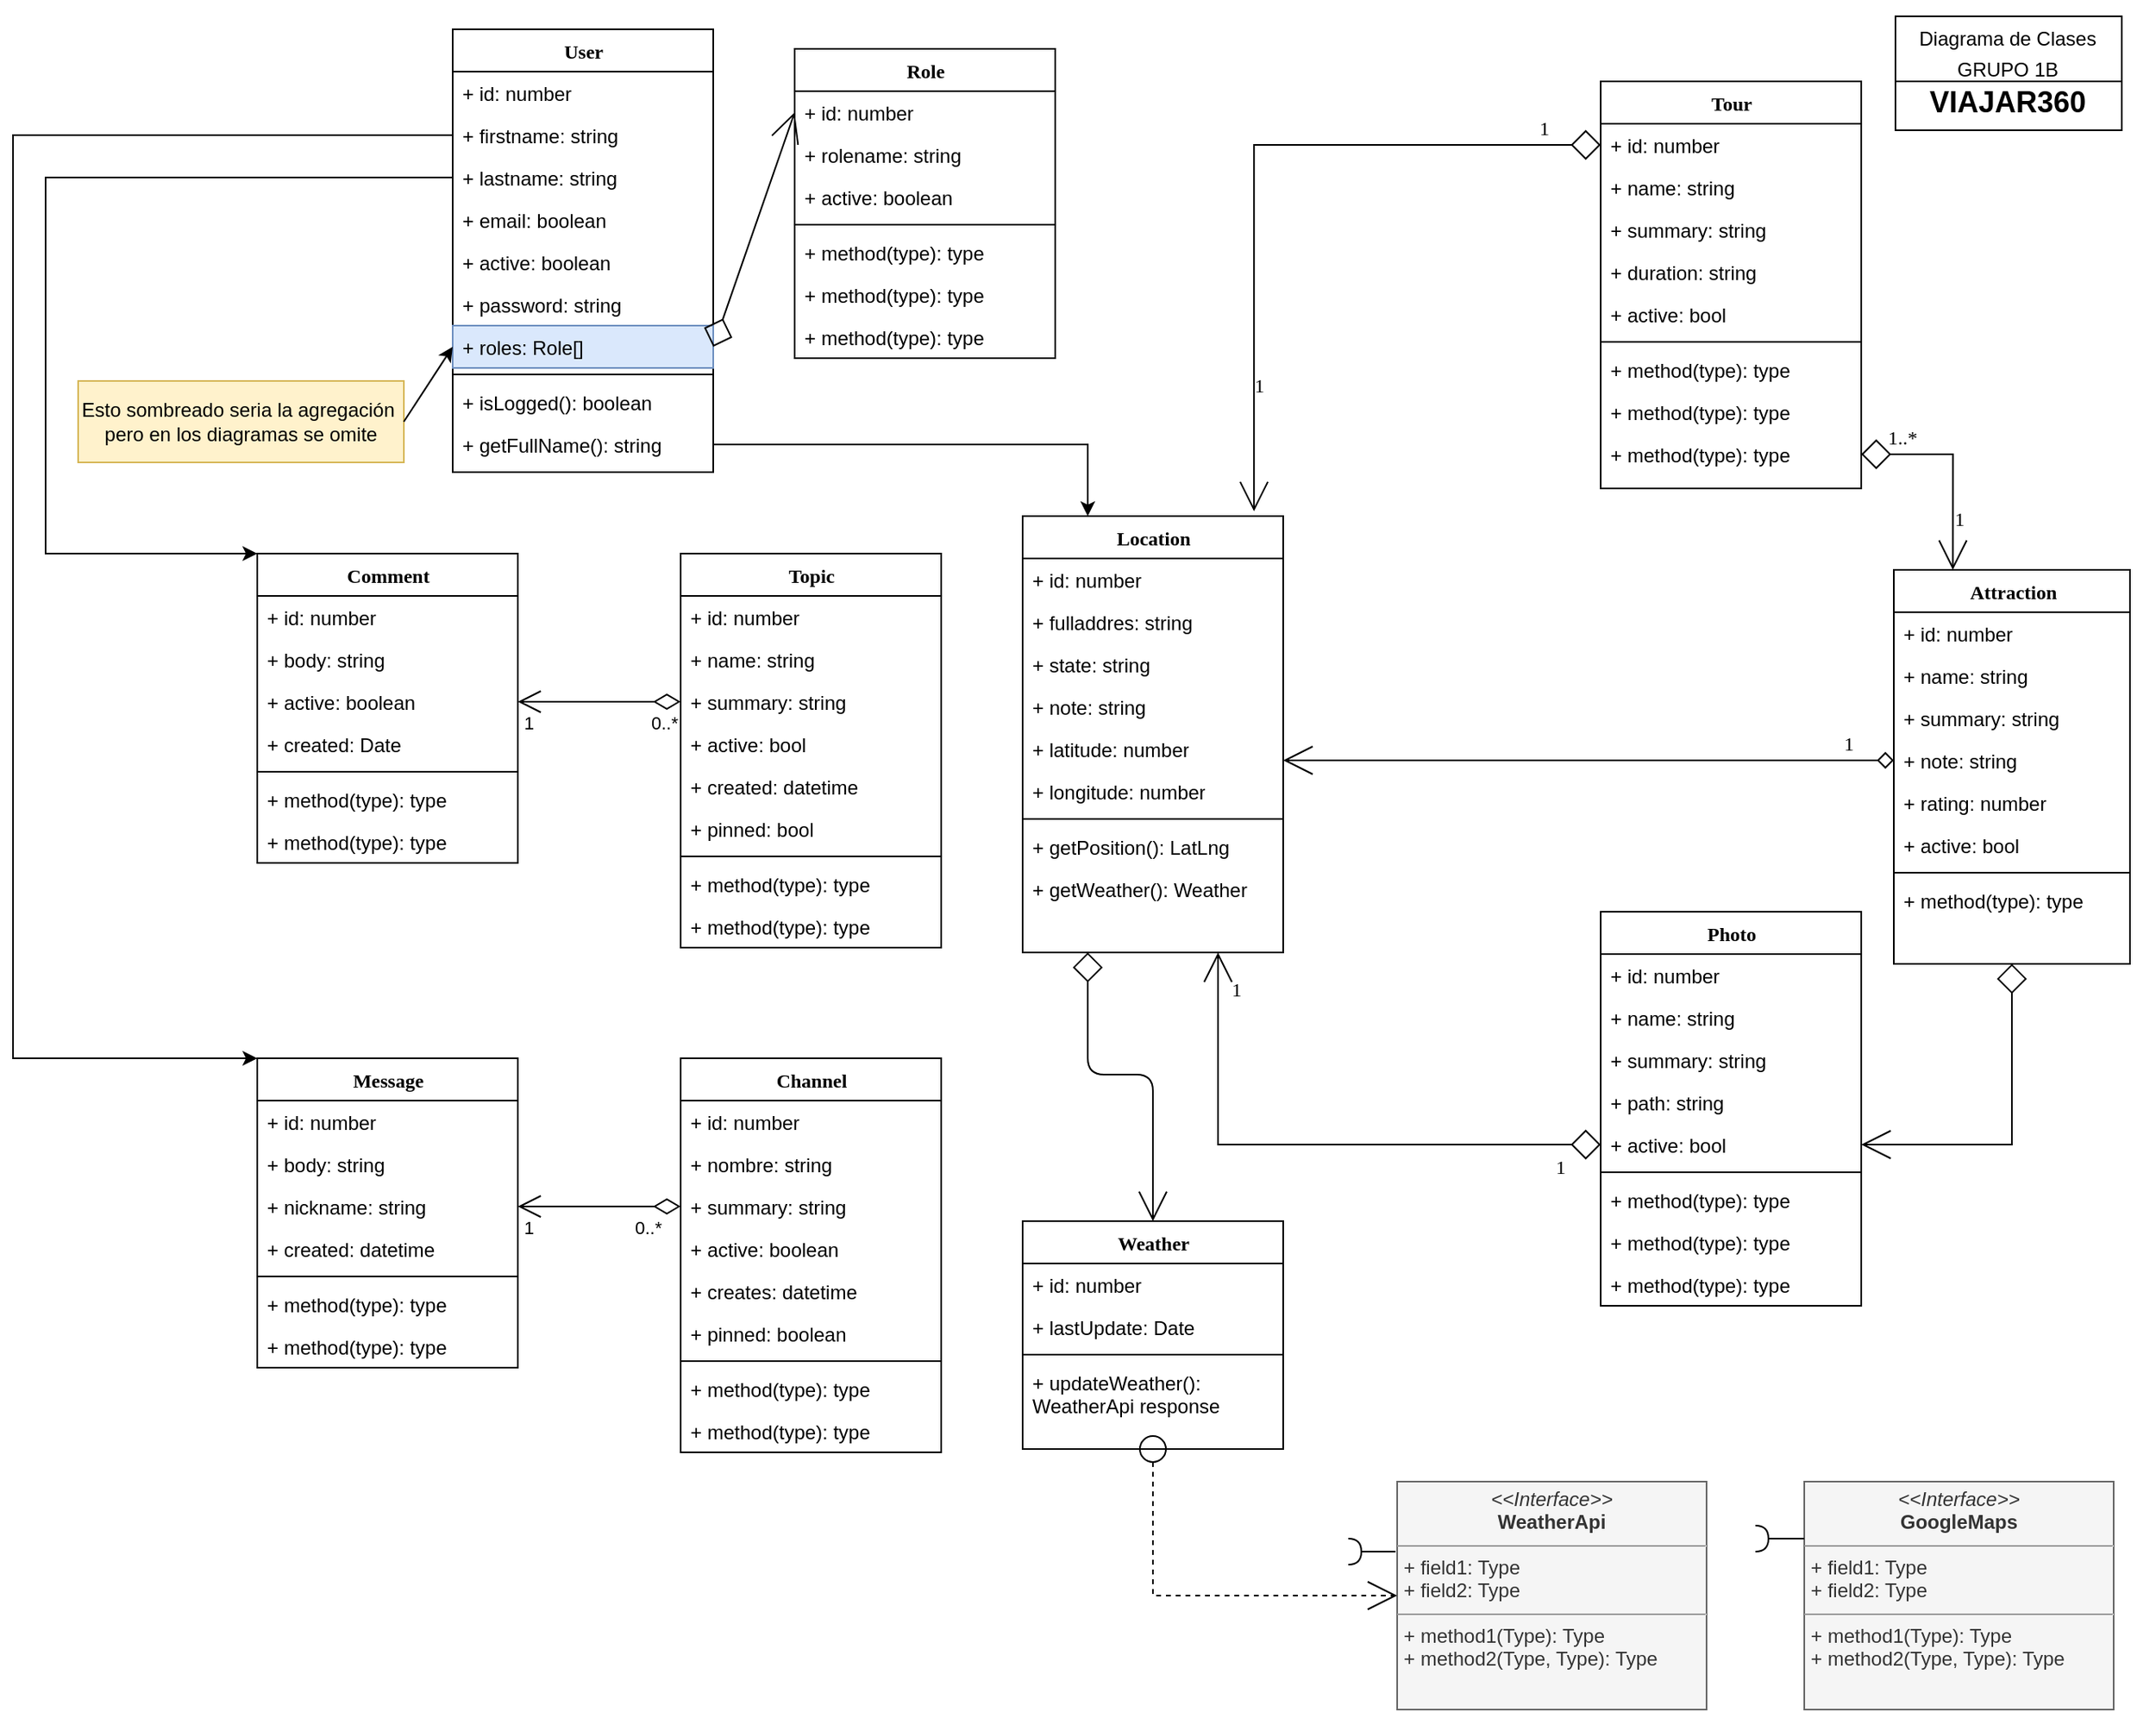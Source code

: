 <mxfile version="14.1.8" type="device"><diagram name="Page-1" id="6133507b-19e7-1e82-6fc7-422aa6c4b21f"><mxGraphModel dx="3470" dy="1370" grid="1" gridSize="10" guides="1" tooltips="1" connect="1" arrows="1" fold="1" page="1" pageScale="1" pageWidth="1100" pageHeight="850" background="#ffffff" math="0" shadow="0"><root><mxCell id="0"/><mxCell id="1" parent="0"/><mxCell id="qVGRyZAU-UxCVZE0Nu5G-81" style="edgeStyle=orthogonalEdgeStyle;rounded=0;orthogonalLoop=1;jettySize=auto;html=1;exitX=0.5;exitY=1;exitDx=0;exitDy=0;entryX=1;entryY=0.5;entryDx=0;entryDy=0;startArrow=diamond;startFill=0;startSize=16;endArrow=open;endFill=0;endSize=16;targetPerimeterSpacing=0;" parent="1" source="235556782a83e6d0-1" target="qVGRyZAU-UxCVZE0Nu5G-65" edge="1"><mxGeometry relative="1" as="geometry"/></mxCell><mxCell id="235556782a83e6d0-1" value="Attraction" style="swimlane;html=1;fontStyle=1;align=center;verticalAlign=top;childLayout=stackLayout;horizontal=1;startSize=26;horizontalStack=0;resizeParent=1;resizeLast=0;collapsible=1;marginBottom=0;swimlaneFillColor=#ffffff;rounded=0;shadow=0;comic=0;labelBackgroundColor=none;strokeWidth=1;fillColor=none;fontFamily=Verdana;fontSize=12" parent="1" vertex="1"><mxGeometry x="905" y="360" width="145" height="242" as="geometry"/></mxCell><mxCell id="235556782a83e6d0-2" value="+ id: number" style="text;html=1;strokeColor=none;fillColor=none;align=left;verticalAlign=top;spacingLeft=4;spacingRight=4;whiteSpace=wrap;overflow=hidden;rotatable=0;points=[[0,0.5],[1,0.5]];portConstraint=eastwest;" parent="235556782a83e6d0-1" vertex="1"><mxGeometry y="26" width="145" height="26" as="geometry"/></mxCell><mxCell id="235556782a83e6d0-3" value="+ name: string" style="text;html=1;strokeColor=none;fillColor=none;align=left;verticalAlign=top;spacingLeft=4;spacingRight=4;whiteSpace=wrap;overflow=hidden;rotatable=0;points=[[0,0.5],[1,0.5]];portConstraint=eastwest;" parent="235556782a83e6d0-1" vertex="1"><mxGeometry y="52" width="145" height="26" as="geometry"/></mxCell><mxCell id="Q_r1cOcaueHzw9cv-_py-8" value="+ summary: string" style="text;html=1;strokeColor=none;fillColor=none;align=left;verticalAlign=top;spacingLeft=4;spacingRight=4;whiteSpace=wrap;overflow=hidden;rotatable=0;points=[[0,0.5],[1,0.5]];portConstraint=eastwest;" vertex="1" parent="235556782a83e6d0-1"><mxGeometry y="78" width="145" height="26" as="geometry"/></mxCell><mxCell id="Q_r1cOcaueHzw9cv-_py-10" value="+ note: string" style="text;html=1;strokeColor=none;fillColor=none;align=left;verticalAlign=top;spacingLeft=4;spacingRight=4;whiteSpace=wrap;overflow=hidden;rotatable=0;points=[[0,0.5],[1,0.5]];portConstraint=eastwest;" vertex="1" parent="235556782a83e6d0-1"><mxGeometry y="104" width="145" height="26" as="geometry"/></mxCell><mxCell id="Q_r1cOcaueHzw9cv-_py-11" value="+ rating: number" style="text;html=1;strokeColor=none;fillColor=none;align=left;verticalAlign=top;spacingLeft=4;spacingRight=4;whiteSpace=wrap;overflow=hidden;rotatable=0;points=[[0,0.5],[1,0.5]];portConstraint=eastwest;" vertex="1" parent="235556782a83e6d0-1"><mxGeometry y="130" width="145" height="26" as="geometry"/></mxCell><mxCell id="Q_r1cOcaueHzw9cv-_py-9" value="+ active: bool" style="text;html=1;strokeColor=none;fillColor=none;align=left;verticalAlign=top;spacingLeft=4;spacingRight=4;whiteSpace=wrap;overflow=hidden;rotatable=0;points=[[0,0.5],[1,0.5]];portConstraint=eastwest;" vertex="1" parent="235556782a83e6d0-1"><mxGeometry y="156" width="145" height="26" as="geometry"/></mxCell><mxCell id="235556782a83e6d0-6" value="" style="line;html=1;strokeWidth=1;fillColor=none;align=left;verticalAlign=middle;spacingTop=-1;spacingLeft=3;spacingRight=3;rotatable=0;labelPosition=right;points=[];portConstraint=eastwest;" parent="235556782a83e6d0-1" vertex="1"><mxGeometry y="182" width="145" height="8" as="geometry"/></mxCell><mxCell id="235556782a83e6d0-7" value="+ method(type): type" style="text;html=1;strokeColor=none;fillColor=none;align=left;verticalAlign=top;spacingLeft=4;spacingRight=4;whiteSpace=wrap;overflow=hidden;rotatable=0;points=[[0,0.5],[1,0.5]];portConstraint=eastwest;" parent="235556782a83e6d0-1" vertex="1"><mxGeometry y="190" width="145" height="26" as="geometry"/></mxCell><mxCell id="78961159f06e98e8-17" value="User" style="swimlane;html=1;fontStyle=1;align=center;verticalAlign=top;childLayout=stackLayout;horizontal=1;startSize=26;horizontalStack=0;resizeParent=1;resizeLast=0;collapsible=1;marginBottom=0;swimlaneFillColor=#ffffff;rounded=0;shadow=0;comic=0;labelBackgroundColor=none;strokeWidth=1;fillColor=none;fontFamily=Verdana;fontSize=12" parent="1" vertex="1"><mxGeometry x="20" y="28" width="160" height="272" as="geometry"/></mxCell><mxCell id="78961159f06e98e8-23" value="+ id: number" style="text;html=1;strokeColor=none;fillColor=none;align=left;verticalAlign=top;spacingLeft=4;spacingRight=4;whiteSpace=wrap;overflow=hidden;rotatable=0;points=[[0,0.5],[1,0.5]];portConstraint=eastwest;" parent="78961159f06e98e8-17" vertex="1"><mxGeometry y="26" width="160" height="26" as="geometry"/></mxCell><mxCell id="78961159f06e98e8-24" value="+ firstname: string" style="text;html=1;strokeColor=none;fillColor=none;align=left;verticalAlign=top;spacingLeft=4;spacingRight=4;whiteSpace=wrap;overflow=hidden;rotatable=0;points=[[0,0.5],[1,0.5]];portConstraint=eastwest;" parent="78961159f06e98e8-17" vertex="1"><mxGeometry y="52" width="160" height="26" as="geometry"/></mxCell><mxCell id="qVGRyZAU-UxCVZE0Nu5G-1" value="+ lastname: string" style="text;html=1;strokeColor=none;fillColor=none;align=left;verticalAlign=top;spacingLeft=4;spacingRight=4;whiteSpace=wrap;overflow=hidden;rotatable=0;points=[[0,0.5],[1,0.5]];portConstraint=eastwest;" parent="78961159f06e98e8-17" vertex="1"><mxGeometry y="78" width="160" height="26" as="geometry"/></mxCell><mxCell id="Q_r1cOcaueHzw9cv-_py-18" value="+ email: boolean" style="text;html=1;strokeColor=none;fillColor=none;align=left;verticalAlign=top;spacingLeft=4;spacingRight=4;whiteSpace=wrap;overflow=hidden;rotatable=0;points=[[0,0.5],[1,0.5]];portConstraint=eastwest;" vertex="1" parent="78961159f06e98e8-17"><mxGeometry y="104" width="160" height="26" as="geometry"/></mxCell><mxCell id="Q_r1cOcaueHzw9cv-_py-17" value="+ active: boolean" style="text;html=1;strokeColor=none;fillColor=none;align=left;verticalAlign=top;spacingLeft=4;spacingRight=4;whiteSpace=wrap;overflow=hidden;rotatable=0;points=[[0,0.5],[1,0.5]];portConstraint=eastwest;" vertex="1" parent="78961159f06e98e8-17"><mxGeometry y="130" width="160" height="26" as="geometry"/></mxCell><mxCell id="qVGRyZAU-UxCVZE0Nu5G-3" value="+ password: string" style="text;html=1;strokeColor=none;fillColor=none;align=left;verticalAlign=top;spacingLeft=4;spacingRight=4;whiteSpace=wrap;overflow=hidden;rotatable=0;points=[[0,0.5],[1,0.5]];portConstraint=eastwest;" parent="78961159f06e98e8-17" vertex="1"><mxGeometry y="156" width="160" height="26" as="geometry"/></mxCell><mxCell id="qVGRyZAU-UxCVZE0Nu5G-4" value="+ roles: Role[]" style="text;html=1;strokeColor=#6c8ebf;fillColor=#dae8fc;align=left;verticalAlign=top;spacingLeft=4;spacingRight=4;whiteSpace=wrap;overflow=hidden;rotatable=0;points=[[0,0.5],[1,0.5]];portConstraint=eastwest;" parent="78961159f06e98e8-17" vertex="1"><mxGeometry y="182" width="160" height="26" as="geometry"/></mxCell><mxCell id="78961159f06e98e8-19" value="" style="line;html=1;strokeWidth=1;fillColor=none;align=left;verticalAlign=middle;spacingTop=-1;spacingLeft=3;spacingRight=3;rotatable=0;labelPosition=right;points=[];portConstraint=eastwest;" parent="78961159f06e98e8-17" vertex="1"><mxGeometry y="208" width="160" height="8" as="geometry"/></mxCell><mxCell id="78961159f06e98e8-27" value="+ isLogged(): boolean" style="text;html=1;strokeColor=none;fillColor=none;align=left;verticalAlign=top;spacingLeft=4;spacingRight=4;whiteSpace=wrap;overflow=hidden;rotatable=0;points=[[0,0.5],[1,0.5]];portConstraint=eastwest;" parent="78961159f06e98e8-17" vertex="1"><mxGeometry y="216" width="160" height="26" as="geometry"/></mxCell><mxCell id="qVGRyZAU-UxCVZE0Nu5G-2" value="+ getFullName(): string" style="text;html=1;strokeColor=none;fillColor=none;align=left;verticalAlign=top;spacingLeft=4;spacingRight=4;whiteSpace=wrap;overflow=hidden;rotatable=0;points=[[0,0.5],[1,0.5]];portConstraint=eastwest;" parent="78961159f06e98e8-17" vertex="1"><mxGeometry y="242" width="160" height="26" as="geometry"/></mxCell><mxCell id="78961159f06e98e8-43" value="Role" style="swimlane;html=1;fontStyle=1;align=center;verticalAlign=top;childLayout=stackLayout;horizontal=1;startSize=26;horizontalStack=0;resizeParent=1;resizeLast=0;collapsible=1;marginBottom=0;swimlaneFillColor=#ffffff;rounded=0;shadow=0;comic=0;labelBackgroundColor=none;strokeWidth=1;fillColor=none;fontFamily=Verdana;fontSize=12" parent="1" vertex="1"><mxGeometry x="230" y="40.0" width="160" height="190" as="geometry"/></mxCell><mxCell id="78961159f06e98e8-44" value="+ id: number" style="text;html=1;strokeColor=none;fillColor=none;align=left;verticalAlign=top;spacingLeft=4;spacingRight=4;whiteSpace=wrap;overflow=hidden;rotatable=0;points=[[0,0.5],[1,0.5]];portConstraint=eastwest;" parent="78961159f06e98e8-43" vertex="1"><mxGeometry y="26" width="160" height="26" as="geometry"/></mxCell><mxCell id="78961159f06e98e8-45" value="+ rolename: string" style="text;html=1;strokeColor=none;fillColor=none;align=left;verticalAlign=top;spacingLeft=4;spacingRight=4;whiteSpace=wrap;overflow=hidden;rotatable=0;points=[[0,0.5],[1,0.5]];portConstraint=eastwest;" parent="78961159f06e98e8-43" vertex="1"><mxGeometry y="52" width="160" height="26" as="geometry"/></mxCell><mxCell id="Q_r1cOcaueHzw9cv-_py-20" value="+ active: boolean" style="text;html=1;strokeColor=none;fillColor=none;align=left;verticalAlign=top;spacingLeft=4;spacingRight=4;whiteSpace=wrap;overflow=hidden;rotatable=0;points=[[0,0.5],[1,0.5]];portConstraint=eastwest;" vertex="1" parent="78961159f06e98e8-43"><mxGeometry y="78" width="160" height="26" as="geometry"/></mxCell><mxCell id="78961159f06e98e8-51" value="" style="line;html=1;strokeWidth=1;fillColor=none;align=left;verticalAlign=middle;spacingTop=-1;spacingLeft=3;spacingRight=3;rotatable=0;labelPosition=right;points=[];portConstraint=eastwest;" parent="78961159f06e98e8-43" vertex="1"><mxGeometry y="104" width="160" height="8" as="geometry"/></mxCell><mxCell id="78961159f06e98e8-52" value="+ method(type): type" style="text;html=1;strokeColor=none;fillColor=none;align=left;verticalAlign=top;spacingLeft=4;spacingRight=4;whiteSpace=wrap;overflow=hidden;rotatable=0;points=[[0,0.5],[1,0.5]];portConstraint=eastwest;" parent="78961159f06e98e8-43" vertex="1"><mxGeometry y="112" width="160" height="26" as="geometry"/></mxCell><mxCell id="b94bc138ca980ef-2" value="+ method(type): type" style="text;html=1;strokeColor=none;fillColor=none;align=left;verticalAlign=top;spacingLeft=4;spacingRight=4;whiteSpace=wrap;overflow=hidden;rotatable=0;points=[[0,0.5],[1,0.5]];portConstraint=eastwest;" parent="78961159f06e98e8-43" vertex="1"><mxGeometry y="138" width="160" height="26" as="geometry"/></mxCell><mxCell id="b94bc138ca980ef-3" value="+ method(type): type" style="text;html=1;strokeColor=none;fillColor=none;align=left;verticalAlign=top;spacingLeft=4;spacingRight=4;whiteSpace=wrap;overflow=hidden;rotatable=0;points=[[0,0.5],[1,0.5]];portConstraint=eastwest;" parent="78961159f06e98e8-43" vertex="1"><mxGeometry y="164" width="160" height="26" as="geometry"/></mxCell><mxCell id="78961159f06e98e8-69" value="Location" style="swimlane;html=1;fontStyle=1;align=center;verticalAlign=top;childLayout=stackLayout;horizontal=1;startSize=26;horizontalStack=0;resizeParent=1;resizeLast=0;collapsible=1;marginBottom=0;swimlaneFillColor=#ffffff;rounded=0;shadow=0;comic=0;labelBackgroundColor=none;strokeWidth=1;fillColor=none;fontFamily=Verdana;fontSize=12" parent="1" vertex="1"><mxGeometry x="370" y="327" width="160" height="268" as="geometry"><mxRectangle x="255" y="436" width="90" height="26" as="alternateBounds"/></mxGeometry></mxCell><mxCell id="78961159f06e98e8-70" value="+ id: number" style="text;html=1;strokeColor=none;fillColor=none;align=left;verticalAlign=top;spacingLeft=4;spacingRight=4;whiteSpace=wrap;overflow=hidden;rotatable=0;points=[[0,0.5],[1,0.5]];portConstraint=eastwest;" parent="78961159f06e98e8-69" vertex="1"><mxGeometry y="26" width="160" height="26" as="geometry"/></mxCell><mxCell id="qVGRyZAU-UxCVZE0Nu5G-26" value="+ fulladdres: string" style="text;html=1;strokeColor=none;fillColor=none;align=left;verticalAlign=top;spacingLeft=4;spacingRight=4;whiteSpace=wrap;overflow=hidden;rotatable=0;points=[[0,0.5],[1,0.5]];portConstraint=eastwest;" parent="78961159f06e98e8-69" vertex="1"><mxGeometry y="52" width="160" height="26" as="geometry"/></mxCell><mxCell id="qVGRyZAU-UxCVZE0Nu5G-27" value="+ state: string" style="text;html=1;strokeColor=none;fillColor=none;align=left;verticalAlign=top;spacingLeft=4;spacingRight=4;whiteSpace=wrap;overflow=hidden;rotatable=0;points=[[0,0.5],[1,0.5]];portConstraint=eastwest;" parent="78961159f06e98e8-69" vertex="1"><mxGeometry y="78" width="160" height="26" as="geometry"/></mxCell><mxCell id="qVGRyZAU-UxCVZE0Nu5G-29" value="+ note: string" style="text;html=1;strokeColor=none;fillColor=none;align=left;verticalAlign=top;spacingLeft=4;spacingRight=4;whiteSpace=wrap;overflow=hidden;rotatable=0;points=[[0,0.5],[1,0.5]];portConstraint=eastwest;" parent="78961159f06e98e8-69" vertex="1"><mxGeometry y="104" width="160" height="26" as="geometry"/></mxCell><mxCell id="qVGRyZAU-UxCVZE0Nu5G-30" value="+ latitude: number" style="text;html=1;strokeColor=none;fillColor=none;align=left;verticalAlign=top;spacingLeft=4;spacingRight=4;whiteSpace=wrap;overflow=hidden;rotatable=0;points=[[0,0.5],[1,0.5]];portConstraint=eastwest;" parent="78961159f06e98e8-69" vertex="1"><mxGeometry y="130" width="160" height="26" as="geometry"/></mxCell><mxCell id="qVGRyZAU-UxCVZE0Nu5G-31" value="+ longitude: number" style="text;html=1;strokeColor=none;fillColor=none;align=left;verticalAlign=top;spacingLeft=4;spacingRight=4;whiteSpace=wrap;overflow=hidden;rotatable=0;points=[[0,0.5],[1,0.5]];portConstraint=eastwest;" parent="78961159f06e98e8-69" vertex="1"><mxGeometry y="156" width="160" height="26" as="geometry"/></mxCell><mxCell id="78961159f06e98e8-77" value="" style="line;html=1;strokeWidth=1;fillColor=none;align=left;verticalAlign=middle;spacingTop=-1;spacingLeft=3;spacingRight=3;rotatable=0;labelPosition=right;points=[];portConstraint=eastwest;" parent="78961159f06e98e8-69" vertex="1"><mxGeometry y="182" width="160" height="8" as="geometry"/></mxCell><mxCell id="qVGRyZAU-UxCVZE0Nu5G-28" value="+ getPosition(): LatLng" style="text;html=1;strokeColor=none;fillColor=none;align=left;verticalAlign=top;spacingLeft=4;spacingRight=4;whiteSpace=wrap;overflow=hidden;rotatable=0;points=[[0,0.5],[1,0.5]];portConstraint=eastwest;" parent="78961159f06e98e8-69" vertex="1"><mxGeometry y="190" width="160" height="26" as="geometry"/></mxCell><mxCell id="qVGRyZAU-UxCVZE0Nu5G-52" value="+ getWeather(): Weather" style="text;html=1;strokeColor=none;fillColor=none;align=left;verticalAlign=top;spacingLeft=4;spacingRight=4;whiteSpace=wrap;overflow=hidden;rotatable=0;points=[[0,0.5],[1,0.5]];portConstraint=eastwest;" parent="78961159f06e98e8-69" vertex="1"><mxGeometry y="216" width="160" height="26" as="geometry"/></mxCell><mxCell id="78961159f06e98e8-82" value="Topic" style="swimlane;html=1;fontStyle=1;align=center;verticalAlign=top;childLayout=stackLayout;horizontal=1;startSize=26;horizontalStack=0;resizeParent=1;resizeLast=0;collapsible=1;marginBottom=0;swimlaneFillColor=#ffffff;rounded=0;shadow=0;comic=0;labelBackgroundColor=none;strokeWidth=1;fillColor=none;fontFamily=Verdana;fontSize=12" parent="1" vertex="1"><mxGeometry x="160" y="350" width="160" height="242" as="geometry"/></mxCell><mxCell id="78961159f06e98e8-84" value="+ id: number" style="text;html=1;strokeColor=none;fillColor=none;align=left;verticalAlign=top;spacingLeft=4;spacingRight=4;whiteSpace=wrap;overflow=hidden;rotatable=0;points=[[0,0.5],[1,0.5]];portConstraint=eastwest;" parent="78961159f06e98e8-82" vertex="1"><mxGeometry y="26" width="160" height="26" as="geometry"/></mxCell><mxCell id="78961159f06e98e8-89" value="+ name: string" style="text;html=1;strokeColor=none;fillColor=none;align=left;verticalAlign=top;spacingLeft=4;spacingRight=4;whiteSpace=wrap;overflow=hidden;rotatable=0;points=[[0,0.5],[1,0.5]];portConstraint=eastwest;" parent="78961159f06e98e8-82" vertex="1"><mxGeometry y="52" width="160" height="26" as="geometry"/></mxCell><mxCell id="Q_r1cOcaueHzw9cv-_py-32" value="+ summary: string" style="text;html=1;strokeColor=none;fillColor=none;align=left;verticalAlign=top;spacingLeft=4;spacingRight=4;whiteSpace=wrap;overflow=hidden;rotatable=0;points=[[0,0.5],[1,0.5]];portConstraint=eastwest;" vertex="1" parent="78961159f06e98e8-82"><mxGeometry y="78" width="160" height="26" as="geometry"/></mxCell><mxCell id="Q_r1cOcaueHzw9cv-_py-34" value="+ active: bool" style="text;html=1;strokeColor=none;fillColor=none;align=left;verticalAlign=top;spacingLeft=4;spacingRight=4;whiteSpace=wrap;overflow=hidden;rotatable=0;points=[[0,0.5],[1,0.5]];portConstraint=eastwest;" vertex="1" parent="78961159f06e98e8-82"><mxGeometry y="104" width="160" height="26" as="geometry"/></mxCell><mxCell id="Q_r1cOcaueHzw9cv-_py-33" value="+ created: datetime" style="text;html=1;strokeColor=none;fillColor=none;align=left;verticalAlign=top;spacingLeft=4;spacingRight=4;whiteSpace=wrap;overflow=hidden;rotatable=0;points=[[0,0.5],[1,0.5]];portConstraint=eastwest;" vertex="1" parent="78961159f06e98e8-82"><mxGeometry y="130" width="160" height="26" as="geometry"/></mxCell><mxCell id="Q_r1cOcaueHzw9cv-_py-31" value="+ pinned: bool" style="text;html=1;strokeColor=none;fillColor=none;align=left;verticalAlign=top;spacingLeft=4;spacingRight=4;whiteSpace=wrap;overflow=hidden;rotatable=0;points=[[0,0.5],[1,0.5]];portConstraint=eastwest;" vertex="1" parent="78961159f06e98e8-82"><mxGeometry y="156" width="160" height="26" as="geometry"/></mxCell><mxCell id="78961159f06e98e8-90" value="" style="line;html=1;strokeWidth=1;fillColor=none;align=left;verticalAlign=middle;spacingTop=-1;spacingLeft=3;spacingRight=3;rotatable=0;labelPosition=right;points=[];portConstraint=eastwest;" parent="78961159f06e98e8-82" vertex="1"><mxGeometry y="182" width="160" height="8" as="geometry"/></mxCell><mxCell id="78961159f06e98e8-94" value="+ method(type): type" style="text;html=1;strokeColor=none;fillColor=none;align=left;verticalAlign=top;spacingLeft=4;spacingRight=4;whiteSpace=wrap;overflow=hidden;rotatable=0;points=[[0,0.5],[1,0.5]];portConstraint=eastwest;" parent="78961159f06e98e8-82" vertex="1"><mxGeometry y="190" width="160" height="26" as="geometry"/></mxCell><mxCell id="b94bc138ca980ef-4" value="+ method(type): type" style="text;html=1;strokeColor=none;fillColor=none;align=left;verticalAlign=top;spacingLeft=4;spacingRight=4;whiteSpace=wrap;overflow=hidden;rotatable=0;points=[[0,0.5],[1,0.5]];portConstraint=eastwest;" parent="78961159f06e98e8-82" vertex="1"><mxGeometry y="216" width="160" height="26" as="geometry"/></mxCell><mxCell id="78961159f06e98e8-95" value="Channel" style="swimlane;html=1;fontStyle=1;align=center;verticalAlign=top;childLayout=stackLayout;horizontal=1;startSize=26;horizontalStack=0;resizeParent=1;resizeLast=0;collapsible=1;marginBottom=0;swimlaneFillColor=#ffffff;rounded=0;shadow=0;comic=0;labelBackgroundColor=none;strokeWidth=1;fillColor=none;fontFamily=Verdana;fontSize=12" parent="1" vertex="1"><mxGeometry x="160" y="660" width="160" height="242" as="geometry"/></mxCell><mxCell id="78961159f06e98e8-96" value="+ id: number" style="text;html=1;strokeColor=none;fillColor=none;align=left;verticalAlign=top;spacingLeft=4;spacingRight=4;whiteSpace=wrap;overflow=hidden;rotatable=0;points=[[0,0.5],[1,0.5]];portConstraint=eastwest;" parent="78961159f06e98e8-95" vertex="1"><mxGeometry y="26" width="160" height="26" as="geometry"/></mxCell><mxCell id="Q_r1cOcaueHzw9cv-_py-21" value="+ nombre: string" style="text;html=1;strokeColor=none;fillColor=none;align=left;verticalAlign=top;spacingLeft=4;spacingRight=4;whiteSpace=wrap;overflow=hidden;rotatable=0;points=[[0,0.5],[1,0.5]];portConstraint=eastwest;" vertex="1" parent="78961159f06e98e8-95"><mxGeometry y="52" width="160" height="26" as="geometry"/></mxCell><mxCell id="Q_r1cOcaueHzw9cv-_py-22" value="+ summary: string" style="text;html=1;strokeColor=none;fillColor=none;align=left;verticalAlign=top;spacingLeft=4;spacingRight=4;whiteSpace=wrap;overflow=hidden;rotatable=0;points=[[0,0.5],[1,0.5]];portConstraint=eastwest;" vertex="1" parent="78961159f06e98e8-95"><mxGeometry y="78" width="160" height="26" as="geometry"/></mxCell><mxCell id="Q_r1cOcaueHzw9cv-_py-26" value="+ active: boolean" style="text;html=1;strokeColor=none;fillColor=none;align=left;verticalAlign=top;spacingLeft=4;spacingRight=4;whiteSpace=wrap;overflow=hidden;rotatable=0;points=[[0,0.5],[1,0.5]];portConstraint=eastwest;" vertex="1" parent="78961159f06e98e8-95"><mxGeometry y="104" width="160" height="26" as="geometry"/></mxCell><mxCell id="Q_r1cOcaueHzw9cv-_py-27" value="+ creates: datetime" style="text;html=1;strokeColor=none;fillColor=none;align=left;verticalAlign=top;spacingLeft=4;spacingRight=4;whiteSpace=wrap;overflow=hidden;rotatable=0;points=[[0,0.5],[1,0.5]];portConstraint=eastwest;" vertex="1" parent="78961159f06e98e8-95"><mxGeometry y="130" width="160" height="26" as="geometry"/></mxCell><mxCell id="Q_r1cOcaueHzw9cv-_py-25" value="+ pinned: boolean" style="text;html=1;strokeColor=none;fillColor=none;align=left;verticalAlign=top;spacingLeft=4;spacingRight=4;whiteSpace=wrap;overflow=hidden;rotatable=0;points=[[0,0.5],[1,0.5]];portConstraint=eastwest;" vertex="1" parent="78961159f06e98e8-95"><mxGeometry y="156" width="160" height="26" as="geometry"/></mxCell><mxCell id="78961159f06e98e8-103" value="" style="line;html=1;strokeWidth=1;fillColor=none;align=left;verticalAlign=middle;spacingTop=-1;spacingLeft=3;spacingRight=3;rotatable=0;labelPosition=right;points=[];portConstraint=eastwest;" parent="78961159f06e98e8-95" vertex="1"><mxGeometry y="182" width="160" height="8" as="geometry"/></mxCell><mxCell id="78961159f06e98e8-104" value="+ method(type): type" style="text;html=1;strokeColor=none;fillColor=none;align=left;verticalAlign=top;spacingLeft=4;spacingRight=4;whiteSpace=wrap;overflow=hidden;rotatable=0;points=[[0,0.5],[1,0.5]];portConstraint=eastwest;" parent="78961159f06e98e8-95" vertex="1"><mxGeometry y="190" width="160" height="26" as="geometry"/></mxCell><mxCell id="b94bc138ca980ef-5" value="+ method(type): type" style="text;html=1;strokeColor=none;fillColor=none;align=left;verticalAlign=top;spacingLeft=4;spacingRight=4;whiteSpace=wrap;overflow=hidden;rotatable=0;points=[[0,0.5],[1,0.5]];portConstraint=eastwest;" parent="78961159f06e98e8-95" vertex="1"><mxGeometry y="216" width="160" height="26" as="geometry"/></mxCell><mxCell id="78961159f06e98e8-108" value="Weather" style="swimlane;html=1;fontStyle=1;align=center;verticalAlign=top;childLayout=stackLayout;horizontal=1;startSize=26;horizontalStack=0;resizeParent=1;resizeLast=0;collapsible=1;marginBottom=0;swimlaneFillColor=#ffffff;rounded=0;shadow=0;comic=0;labelBackgroundColor=none;strokeWidth=1;fillColor=none;fontFamily=Verdana;fontSize=12" parent="1" vertex="1"><mxGeometry x="370" y="760" width="160" height="140" as="geometry"/></mxCell><mxCell id="78961159f06e98e8-109" value="+ id: number" style="text;html=1;strokeColor=none;fillColor=none;align=left;verticalAlign=top;spacingLeft=4;spacingRight=4;whiteSpace=wrap;overflow=hidden;rotatable=0;points=[[0,0.5],[1,0.5]];portConstraint=eastwest;" parent="78961159f06e98e8-108" vertex="1"><mxGeometry y="26" width="160" height="26" as="geometry"/></mxCell><mxCell id="78961159f06e98e8-110" value="+ lastUpdate: Date" style="text;html=1;strokeColor=none;fillColor=none;align=left;verticalAlign=top;spacingLeft=4;spacingRight=4;whiteSpace=wrap;overflow=hidden;rotatable=0;points=[[0,0.5],[1,0.5]];portConstraint=eastwest;" parent="78961159f06e98e8-108" vertex="1"><mxGeometry y="52" width="160" height="26" as="geometry"/></mxCell><mxCell id="78961159f06e98e8-116" value="" style="line;html=1;strokeWidth=1;fillColor=none;align=left;verticalAlign=middle;spacingTop=-1;spacingLeft=3;spacingRight=3;rotatable=0;labelPosition=right;points=[];portConstraint=eastwest;" parent="78961159f06e98e8-108" vertex="1"><mxGeometry y="78" width="160" height="8" as="geometry"/></mxCell><mxCell id="78961159f06e98e8-117" value="+ updateWeather(): WeatherApi response" style="text;html=1;strokeColor=none;fillColor=none;align=left;verticalAlign=top;spacingLeft=4;spacingRight=4;whiteSpace=wrap;overflow=hidden;rotatable=0;points=[[0,0.5],[1,0.5]];portConstraint=eastwest;" parent="78961159f06e98e8-108" vertex="1"><mxGeometry y="86" width="160" height="54" as="geometry"/></mxCell><mxCell id="b94bc138ca980ef-1" value="&lt;p style=&quot;margin: 0px ; margin-top: 4px ; text-align: center&quot;&gt;&lt;i&gt;&amp;lt;&amp;lt;Interface&amp;gt;&amp;gt;&lt;/i&gt;&lt;br&gt;&lt;b&gt;WeatherApi&lt;/b&gt;&lt;/p&gt;&lt;hr size=&quot;1&quot;&gt;&lt;p style=&quot;margin: 0px ; margin-left: 4px&quot;&gt;+ field1: Type&lt;br&gt;+ field2: Type&lt;/p&gt;&lt;hr size=&quot;1&quot;&gt;&lt;p style=&quot;margin: 0px ; margin-left: 4px&quot;&gt;+ method1(Type): Type&lt;br&gt;+ method2(Type, Type): Type&lt;/p&gt;" style="verticalAlign=top;align=left;overflow=fill;fontSize=12;fontFamily=Helvetica;html=1;rounded=0;shadow=0;comic=0;labelBackgroundColor=none;strokeWidth=1;fillColor=#f5f5f5;strokeColor=#666666;fontColor=#333333;" parent="1" vertex="1"><mxGeometry x="600" y="920" width="190" height="140" as="geometry"/></mxCell><mxCell id="qVGRyZAU-UxCVZE0Nu5G-9" value="" style="group" parent="1" vertex="1" connectable="0"><mxGeometry x="885" y="10" width="180" height="90" as="geometry"/></mxCell><mxCell id="qVGRyZAU-UxCVZE0Nu5G-8" value="" style="rounded=0;whiteSpace=wrap;html=1;fillColor=none;" parent="qVGRyZAU-UxCVZE0Nu5G-9" vertex="1"><mxGeometry x="21" y="10" width="139" height="40" as="geometry"/></mxCell><mxCell id="qVGRyZAU-UxCVZE0Nu5G-7" value="" style="rounded=0;whiteSpace=wrap;html=1;fillColor=none;" parent="qVGRyZAU-UxCVZE0Nu5G-9" vertex="1"><mxGeometry x="21" y="50" width="139" height="30" as="geometry"/></mxCell><mxCell id="qVGRyZAU-UxCVZE0Nu5G-6" value="Diagrama de Clases&lt;br&gt;GRUPO 1B&lt;b style=&quot;font-size: 18px&quot;&gt;&lt;br&gt;VIAJAR360&lt;/b&gt;" style="text;html=1;strokeColor=none;fillColor=none;align=center;verticalAlign=middle;whiteSpace=wrap;rounded=0;" parent="qVGRyZAU-UxCVZE0Nu5G-9" vertex="1"><mxGeometry width="180" height="90" as="geometry"/></mxCell><mxCell id="qVGRyZAU-UxCVZE0Nu5G-10" value="Comment" style="swimlane;html=1;fontStyle=1;align=center;verticalAlign=top;childLayout=stackLayout;horizontal=1;startSize=26;horizontalStack=0;resizeParent=1;resizeLast=0;collapsible=1;marginBottom=0;swimlaneFillColor=#ffffff;rounded=0;shadow=0;comic=0;labelBackgroundColor=none;strokeWidth=1;fillColor=none;fontFamily=Verdana;fontSize=12" parent="1" vertex="1"><mxGeometry x="-100" y="350" width="160" height="190" as="geometry"/></mxCell><mxCell id="qVGRyZAU-UxCVZE0Nu5G-11" value="+ id: number" style="text;html=1;strokeColor=none;fillColor=none;align=left;verticalAlign=top;spacingLeft=4;spacingRight=4;whiteSpace=wrap;overflow=hidden;rotatable=0;points=[[0,0.5],[1,0.5]];portConstraint=eastwest;" parent="qVGRyZAU-UxCVZE0Nu5G-10" vertex="1"><mxGeometry y="26" width="160" height="26" as="geometry"/></mxCell><mxCell id="Q_r1cOcaueHzw9cv-_py-37" value="+ body: string&lt;span style=&quot;color: rgba(0 , 0 , 0 , 0) ; font-family: monospace ; font-size: 0px&quot;&gt;%3CmxGraphModel%3E%3Croot%3E%3CmxCell%20id%3D%220%22%2F%3E%3CmxCell%20id%3D%221%22%20parent%3D%220%22%2F%3E%3CmxCell%20id%3D%222%22%20value%3D%22%2B%20field%3A%20type%22%20style%3D%22text%3Bhtml%3D1%3BstrokeColor%3Dnone%3BfillColor%3Dnone%3Balign%3Dleft%3BverticalAlign%3Dtop%3BspacingLeft%3D4%3BspacingRight%3D4%3BwhiteSpace%3Dwrap%3Boverflow%3Dhidden%3Brotatable%3D0%3Bpoints%3D%5B%5B0%2C0.5%5D%2C%5B1%2C0.5%5D%5D%3BportConstraint%3Deastwest%3B%22%20vertex%3D%221%22%20parent%3D%221%22%3E%3CmxGeometry%20x%3D%2240%22%20y%3D%22752%22%20width%3D%22160%22%20height%3D%2226%22%20as%3D%22geometry%22%2F%3E%3C%2FmxCell%3E%3C%2Froot%3E%3C%2FmxGraphModel%3E&lt;/span&gt;" style="text;html=1;strokeColor=none;fillColor=none;align=left;verticalAlign=top;spacingLeft=4;spacingRight=4;whiteSpace=wrap;overflow=hidden;rotatable=0;points=[[0,0.5],[1,0.5]];portConstraint=eastwest;" vertex="1" parent="qVGRyZAU-UxCVZE0Nu5G-10"><mxGeometry y="52" width="160" height="26" as="geometry"/></mxCell><mxCell id="Q_r1cOcaueHzw9cv-_py-36" value="+ active: boolean" style="text;html=1;strokeColor=none;fillColor=none;align=left;verticalAlign=top;spacingLeft=4;spacingRight=4;whiteSpace=wrap;overflow=hidden;rotatable=0;points=[[0,0.5],[1,0.5]];portConstraint=eastwest;" vertex="1" parent="qVGRyZAU-UxCVZE0Nu5G-10"><mxGeometry y="78" width="160" height="26" as="geometry"/></mxCell><mxCell id="qVGRyZAU-UxCVZE0Nu5G-12" value="+ created: Date" style="text;html=1;strokeColor=none;fillColor=none;align=left;verticalAlign=top;spacingLeft=4;spacingRight=4;whiteSpace=wrap;overflow=hidden;rotatable=0;points=[[0,0.5],[1,0.5]];portConstraint=eastwest;" parent="qVGRyZAU-UxCVZE0Nu5G-10" vertex="1"><mxGeometry y="104" width="160" height="26" as="geometry"/></mxCell><mxCell id="qVGRyZAU-UxCVZE0Nu5G-13" value="" style="line;html=1;strokeWidth=1;fillColor=none;align=left;verticalAlign=middle;spacingTop=-1;spacingLeft=3;spacingRight=3;rotatable=0;labelPosition=right;points=[];portConstraint=eastwest;" parent="qVGRyZAU-UxCVZE0Nu5G-10" vertex="1"><mxGeometry y="130" width="160" height="8" as="geometry"/></mxCell><mxCell id="qVGRyZAU-UxCVZE0Nu5G-14" value="+ method(type): type" style="text;html=1;strokeColor=none;fillColor=none;align=left;verticalAlign=top;spacingLeft=4;spacingRight=4;whiteSpace=wrap;overflow=hidden;rotatable=0;points=[[0,0.5],[1,0.5]];portConstraint=eastwest;" parent="qVGRyZAU-UxCVZE0Nu5G-10" vertex="1"><mxGeometry y="138" width="160" height="26" as="geometry"/></mxCell><mxCell id="qVGRyZAU-UxCVZE0Nu5G-15" value="+ method(type): type" style="text;html=1;strokeColor=none;fillColor=none;align=left;verticalAlign=top;spacingLeft=4;spacingRight=4;whiteSpace=wrap;overflow=hidden;rotatable=0;points=[[0,0.5],[1,0.5]];portConstraint=eastwest;" parent="qVGRyZAU-UxCVZE0Nu5G-10" vertex="1"><mxGeometry y="164" width="160" height="26" as="geometry"/></mxCell><mxCell id="qVGRyZAU-UxCVZE0Nu5G-16" value="Message" style="swimlane;html=1;fontStyle=1;align=center;verticalAlign=top;childLayout=stackLayout;horizontal=1;startSize=26;horizontalStack=0;resizeParent=1;resizeLast=0;collapsible=1;marginBottom=0;swimlaneFillColor=#ffffff;rounded=0;shadow=0;comic=0;labelBackgroundColor=none;strokeWidth=1;fillColor=none;fontFamily=Verdana;fontSize=12" parent="1" vertex="1"><mxGeometry x="-100" y="660" width="160" height="190" as="geometry"/></mxCell><mxCell id="qVGRyZAU-UxCVZE0Nu5G-17" value="+ id: number" style="text;html=1;strokeColor=none;fillColor=none;align=left;verticalAlign=top;spacingLeft=4;spacingRight=4;whiteSpace=wrap;overflow=hidden;rotatable=0;points=[[0,0.5],[1,0.5]];portConstraint=eastwest;" parent="qVGRyZAU-UxCVZE0Nu5G-16" vertex="1"><mxGeometry y="26" width="160" height="26" as="geometry"/></mxCell><mxCell id="qVGRyZAU-UxCVZE0Nu5G-18" value="+ body: string&lt;span style=&quot;color: rgba(0 , 0 , 0 , 0) ; font-family: monospace ; font-size: 0px&quot;&gt;%3CmxGraphModel%3E%3Croot%3E%3CmxCell%20id%3D%220%22%2F%3E%3CmxCell%20id%3D%221%22%20parent%3D%220%22%2F%3E%3CmxCell%20id%3D%222%22%20value%3D%22%2B%20field%3A%20type%22%20style%3D%22text%3Bhtml%3D1%3BstrokeColor%3Dnone%3BfillColor%3Dnone%3Balign%3Dleft%3BverticalAlign%3Dtop%3BspacingLeft%3D4%3BspacingRight%3D4%3BwhiteSpace%3Dwrap%3Boverflow%3Dhidden%3Brotatable%3D0%3Bpoints%3D%5B%5B0%2C0.5%5D%2C%5B1%2C0.5%5D%5D%3BportConstraint%3Deastwest%3B%22%20vertex%3D%221%22%20parent%3D%221%22%3E%3CmxGeometry%20x%3D%2240%22%20y%3D%22752%22%20width%3D%22160%22%20height%3D%2226%22%20as%3D%22geometry%22%2F%3E%3C%2FmxCell%3E%3C%2Froot%3E%3C%2FmxGraphModel%3E&lt;/span&gt;" style="text;html=1;strokeColor=none;fillColor=none;align=left;verticalAlign=top;spacingLeft=4;spacingRight=4;whiteSpace=wrap;overflow=hidden;rotatable=0;points=[[0,0.5],[1,0.5]];portConstraint=eastwest;" parent="qVGRyZAU-UxCVZE0Nu5G-16" vertex="1"><mxGeometry y="52" width="160" height="26" as="geometry"/></mxCell><mxCell id="Q_r1cOcaueHzw9cv-_py-28" value="+ nickname: string" style="text;html=1;strokeColor=none;fillColor=none;align=left;verticalAlign=top;spacingLeft=4;spacingRight=4;whiteSpace=wrap;overflow=hidden;rotatable=0;points=[[0,0.5],[1,0.5]];portConstraint=eastwest;" vertex="1" parent="qVGRyZAU-UxCVZE0Nu5G-16"><mxGeometry y="78" width="160" height="26" as="geometry"/></mxCell><mxCell id="Q_r1cOcaueHzw9cv-_py-30" value="+ created: datetime" style="text;html=1;strokeColor=none;fillColor=none;align=left;verticalAlign=top;spacingLeft=4;spacingRight=4;whiteSpace=wrap;overflow=hidden;rotatable=0;points=[[0,0.5],[1,0.5]];portConstraint=eastwest;" vertex="1" parent="qVGRyZAU-UxCVZE0Nu5G-16"><mxGeometry y="104" width="160" height="26" as="geometry"/></mxCell><mxCell id="qVGRyZAU-UxCVZE0Nu5G-19" value="" style="line;html=1;strokeWidth=1;fillColor=none;align=left;verticalAlign=middle;spacingTop=-1;spacingLeft=3;spacingRight=3;rotatable=0;labelPosition=right;points=[];portConstraint=eastwest;" parent="qVGRyZAU-UxCVZE0Nu5G-16" vertex="1"><mxGeometry y="130" width="160" height="8" as="geometry"/></mxCell><mxCell id="qVGRyZAU-UxCVZE0Nu5G-20" value="+ method(type): type" style="text;html=1;strokeColor=none;fillColor=none;align=left;verticalAlign=top;spacingLeft=4;spacingRight=4;whiteSpace=wrap;overflow=hidden;rotatable=0;points=[[0,0.5],[1,0.5]];portConstraint=eastwest;" parent="qVGRyZAU-UxCVZE0Nu5G-16" vertex="1"><mxGeometry y="138" width="160" height="26" as="geometry"/></mxCell><mxCell id="qVGRyZAU-UxCVZE0Nu5G-21" value="+ method(type): type" style="text;html=1;strokeColor=none;fillColor=none;align=left;verticalAlign=top;spacingLeft=4;spacingRight=4;whiteSpace=wrap;overflow=hidden;rotatable=0;points=[[0,0.5],[1,0.5]];portConstraint=eastwest;" parent="qVGRyZAU-UxCVZE0Nu5G-16" vertex="1"><mxGeometry y="164" width="160" height="26" as="geometry"/></mxCell><mxCell id="qVGRyZAU-UxCVZE0Nu5G-23" value="" style="endArrow=none;html=1;entryX=-0.005;entryY=0.307;entryDx=0;entryDy=0;entryPerimeter=0;endFill=0;startArrow=halfCircle;startFill=0;" parent="1" target="b94bc138ca980ef-1" edge="1"><mxGeometry width="50" height="50" relative="1" as="geometry"><mxPoint x="570" y="963" as="sourcePoint"/><mxPoint x="530" y="500" as="targetPoint"/></mxGeometry></mxCell><mxCell id="qVGRyZAU-UxCVZE0Nu5G-24" value="&lt;p style=&quot;margin: 0px ; margin-top: 4px ; text-align: center&quot;&gt;&lt;i&gt;&amp;lt;&amp;lt;Interface&amp;gt;&amp;gt;&lt;/i&gt;&lt;br&gt;&lt;b&gt;GoogleMaps&lt;/b&gt;&lt;/p&gt;&lt;hr size=&quot;1&quot;&gt;&lt;p style=&quot;margin: 0px ; margin-left: 4px&quot;&gt;+ field1: Type&lt;br&gt;+ field2: Type&lt;/p&gt;&lt;hr size=&quot;1&quot;&gt;&lt;p style=&quot;margin: 0px ; margin-left: 4px&quot;&gt;+ method1(Type): Type&lt;br&gt;+ method2(Type, Type): Type&lt;/p&gt;" style="verticalAlign=top;align=left;overflow=fill;fontSize=12;fontFamily=Helvetica;html=1;rounded=0;shadow=0;comic=0;labelBackgroundColor=none;strokeWidth=1;fillColor=#f5f5f5;strokeColor=#666666;fontColor=#333333;" parent="1" vertex="1"><mxGeometry x="850" y="920" width="190" height="140" as="geometry"/></mxCell><mxCell id="qVGRyZAU-UxCVZE0Nu5G-25" value="" style="endArrow=none;html=1;entryX=0;entryY=0.25;entryDx=0;entryDy=0;startArrow=halfCircle;startFill=0;" parent="1" target="qVGRyZAU-UxCVZE0Nu5G-24" edge="1"><mxGeometry width="50" height="50" relative="1" as="geometry"><mxPoint x="820" y="955" as="sourcePoint"/><mxPoint x="530" y="500" as="targetPoint"/></mxGeometry></mxCell><mxCell id="qVGRyZAU-UxCVZE0Nu5G-33" value="" style="endArrow=diamond;html=1;startArrow=open;startFill=0;targetPerimeterSpacing=0;endSize=16;startSize=16;endFill=0;edgeStyle=orthogonalEdgeStyle;exitX=0.5;exitY=0;exitDx=0;exitDy=0;entryX=0.25;entryY=1;entryDx=0;entryDy=0;" parent="1" source="78961159f06e98e8-108" target="78961159f06e98e8-69" edge="1"><mxGeometry width="50" height="50" relative="1" as="geometry"><mxPoint x="170" y="530" as="sourcePoint"/><mxPoint x="370" y="530" as="targetPoint"/><Array as="points"><mxPoint x="450" y="670"/><mxPoint x="410" y="670"/></Array></mxGeometry></mxCell><mxCell id="qVGRyZAU-UxCVZE0Nu5G-34" value="" style="endArrow=diamond;html=1;entryX=1;entryY=0.5;entryDx=0;entryDy=0;exitX=0;exitY=0.5;exitDx=0;exitDy=0;startArrow=open;startFill=0;targetPerimeterSpacing=0;endSize=16;startSize=16;endFill=0;" parent="1" source="78961159f06e98e8-44" target="qVGRyZAU-UxCVZE0Nu5G-4" edge="1"><mxGeometry width="50" height="50" relative="1" as="geometry"><mxPoint x="205" y="689" as="sourcePoint"/><mxPoint x="265" y="641" as="targetPoint"/></mxGeometry></mxCell><mxCell id="qVGRyZAU-UxCVZE0Nu5G-36" value="Esto sombreado seria la agregación&amp;nbsp;&lt;br&gt;pero en los diagramas se omite" style="text;html=1;strokeColor=#d6b656;fillColor=#fff2cc;align=center;verticalAlign=middle;whiteSpace=wrap;rounded=0;" parent="1" vertex="1"><mxGeometry x="-210" y="244" width="200" height="50" as="geometry"/></mxCell><mxCell id="qVGRyZAU-UxCVZE0Nu5G-37" value="Tour" style="swimlane;html=1;fontStyle=1;align=center;verticalAlign=top;childLayout=stackLayout;horizontal=1;startSize=26;horizontalStack=0;resizeParent=1;resizeLast=0;collapsible=1;marginBottom=0;swimlaneFillColor=#ffffff;rounded=0;shadow=0;comic=0;labelBackgroundColor=none;strokeWidth=1;fillColor=none;fontFamily=Verdana;fontSize=12" parent="1" vertex="1"><mxGeometry x="725" y="60" width="160" height="250" as="geometry"/></mxCell><mxCell id="qVGRyZAU-UxCVZE0Nu5G-38" value="+ id: number" style="text;html=1;strokeColor=none;fillColor=none;align=left;verticalAlign=top;spacingLeft=4;spacingRight=4;whiteSpace=wrap;overflow=hidden;rotatable=0;points=[[0,0.5],[1,0.5]];portConstraint=eastwest;" parent="qVGRyZAU-UxCVZE0Nu5G-37" vertex="1"><mxGeometry y="26" width="160" height="26" as="geometry"/></mxCell><mxCell id="qVGRyZAU-UxCVZE0Nu5G-39" value="+ name: string" style="text;html=1;strokeColor=none;fillColor=none;align=left;verticalAlign=top;spacingLeft=4;spacingRight=4;whiteSpace=wrap;overflow=hidden;rotatable=0;points=[[0,0.5],[1,0.5]];portConstraint=eastwest;" parent="qVGRyZAU-UxCVZE0Nu5G-37" vertex="1"><mxGeometry y="52" width="160" height="26" as="geometry"/></mxCell><mxCell id="Q_r1cOcaueHzw9cv-_py-5" value="+ summary: string" style="text;strokeColor=none;fillColor=none;align=left;verticalAlign=top;spacingLeft=4;spacingRight=4;overflow=hidden;rotatable=0;points=[[0,0.5],[1,0.5]];portConstraint=eastwest;" vertex="1" parent="qVGRyZAU-UxCVZE0Nu5G-37"><mxGeometry y="78" width="160" height="26" as="geometry"/></mxCell><mxCell id="Q_r1cOcaueHzw9cv-_py-4" value="+ duration: string" style="text;strokeColor=none;fillColor=none;align=left;verticalAlign=top;spacingLeft=4;spacingRight=4;overflow=hidden;rotatable=0;points=[[0,0.5],[1,0.5]];portConstraint=eastwest;" vertex="1" parent="qVGRyZAU-UxCVZE0Nu5G-37"><mxGeometry y="104" width="160" height="26" as="geometry"/></mxCell><mxCell id="Q_r1cOcaueHzw9cv-_py-7" value="+ active: bool" style="text;strokeColor=none;fillColor=none;align=left;verticalAlign=top;spacingLeft=4;spacingRight=4;overflow=hidden;rotatable=0;points=[[0,0.5],[1,0.5]];portConstraint=eastwest;" vertex="1" parent="qVGRyZAU-UxCVZE0Nu5G-37"><mxGeometry y="130" width="160" height="26" as="geometry"/></mxCell><mxCell id="qVGRyZAU-UxCVZE0Nu5G-40" value="" style="line;html=1;strokeWidth=1;fillColor=none;align=left;verticalAlign=middle;spacingTop=-1;spacingLeft=3;spacingRight=3;rotatable=0;labelPosition=right;points=[];portConstraint=eastwest;" parent="qVGRyZAU-UxCVZE0Nu5G-37" vertex="1"><mxGeometry y="156" width="160" height="8" as="geometry"/></mxCell><mxCell id="qVGRyZAU-UxCVZE0Nu5G-41" value="+ method(type): type" style="text;html=1;strokeColor=none;fillColor=none;align=left;verticalAlign=top;spacingLeft=4;spacingRight=4;whiteSpace=wrap;overflow=hidden;rotatable=0;points=[[0,0.5],[1,0.5]];portConstraint=eastwest;" parent="qVGRyZAU-UxCVZE0Nu5G-37" vertex="1"><mxGeometry y="164" width="160" height="26" as="geometry"/></mxCell><mxCell id="qVGRyZAU-UxCVZE0Nu5G-42" value="+ method(type): type" style="text;html=1;strokeColor=none;fillColor=none;align=left;verticalAlign=top;spacingLeft=4;spacingRight=4;whiteSpace=wrap;overflow=hidden;rotatable=0;points=[[0,0.5],[1,0.5]];portConstraint=eastwest;" parent="qVGRyZAU-UxCVZE0Nu5G-37" vertex="1"><mxGeometry y="190" width="160" height="26" as="geometry"/></mxCell><mxCell id="qVGRyZAU-UxCVZE0Nu5G-43" value="+ method(type): type" style="text;html=1;strokeColor=none;fillColor=none;align=left;verticalAlign=top;spacingLeft=4;spacingRight=4;whiteSpace=wrap;overflow=hidden;rotatable=0;points=[[0,0.5],[1,0.5]];portConstraint=eastwest;" parent="qVGRyZAU-UxCVZE0Nu5G-37" vertex="1"><mxGeometry y="216" width="160" height="26" as="geometry"/></mxCell><mxCell id="qVGRyZAU-UxCVZE0Nu5G-44" value="Photo" style="swimlane;html=1;fontStyle=1;align=center;verticalAlign=top;childLayout=stackLayout;horizontal=1;startSize=26;horizontalStack=0;resizeParent=1;resizeLast=0;collapsible=1;marginBottom=0;swimlaneFillColor=#ffffff;rounded=0;shadow=0;comic=0;labelBackgroundColor=none;strokeWidth=1;fillColor=none;fontFamily=Verdana;fontSize=12" parent="1" vertex="1"><mxGeometry x="725" y="570" width="160" height="242" as="geometry"/></mxCell><mxCell id="qVGRyZAU-UxCVZE0Nu5G-45" value="+ id: number" style="text;html=1;strokeColor=none;fillColor=none;align=left;verticalAlign=top;spacingLeft=4;spacingRight=4;whiteSpace=wrap;overflow=hidden;rotatable=0;points=[[0,0.5],[1,0.5]];portConstraint=eastwest;" parent="qVGRyZAU-UxCVZE0Nu5G-44" vertex="1"><mxGeometry y="26" width="160" height="26" as="geometry"/></mxCell><mxCell id="qVGRyZAU-UxCVZE0Nu5G-46" value="+ name: string" style="text;html=1;strokeColor=none;fillColor=none;align=left;verticalAlign=top;spacingLeft=4;spacingRight=4;whiteSpace=wrap;overflow=hidden;rotatable=0;points=[[0,0.5],[1,0.5]];portConstraint=eastwest;" parent="qVGRyZAU-UxCVZE0Nu5G-44" vertex="1"><mxGeometry y="52" width="160" height="26" as="geometry"/></mxCell><mxCell id="Q_r1cOcaueHzw9cv-_py-13" value="+ summary: string" style="text;html=1;strokeColor=none;fillColor=none;align=left;verticalAlign=top;spacingLeft=4;spacingRight=4;whiteSpace=wrap;overflow=hidden;rotatable=0;points=[[0,0.5],[1,0.5]];portConstraint=eastwest;" vertex="1" parent="qVGRyZAU-UxCVZE0Nu5G-44"><mxGeometry y="78" width="160" height="26" as="geometry"/></mxCell><mxCell id="Q_r1cOcaueHzw9cv-_py-14" value="+ path: string" style="text;html=1;strokeColor=none;fillColor=none;align=left;verticalAlign=top;spacingLeft=4;spacingRight=4;whiteSpace=wrap;overflow=hidden;rotatable=0;points=[[0,0.5],[1,0.5]];portConstraint=eastwest;" vertex="1" parent="qVGRyZAU-UxCVZE0Nu5G-44"><mxGeometry y="104" width="160" height="26" as="geometry"/></mxCell><mxCell id="qVGRyZAU-UxCVZE0Nu5G-65" value="+ active: bool" style="text;html=1;strokeColor=none;fillColor=none;align=left;verticalAlign=top;spacingLeft=4;spacingRight=4;whiteSpace=wrap;overflow=hidden;rotatable=0;points=[[0,0.5],[1,0.5]];portConstraint=eastwest;" parent="qVGRyZAU-UxCVZE0Nu5G-44" vertex="1"><mxGeometry y="130" width="160" height="26" as="geometry"/></mxCell><mxCell id="qVGRyZAU-UxCVZE0Nu5G-47" value="" style="line;html=1;strokeWidth=1;fillColor=none;align=left;verticalAlign=middle;spacingTop=-1;spacingLeft=3;spacingRight=3;rotatable=0;labelPosition=right;points=[];portConstraint=eastwest;" parent="qVGRyZAU-UxCVZE0Nu5G-44" vertex="1"><mxGeometry y="156" width="160" height="8" as="geometry"/></mxCell><mxCell id="qVGRyZAU-UxCVZE0Nu5G-48" value="+ method(type): type" style="text;html=1;strokeColor=none;fillColor=none;align=left;verticalAlign=top;spacingLeft=4;spacingRight=4;whiteSpace=wrap;overflow=hidden;rotatable=0;points=[[0,0.5],[1,0.5]];portConstraint=eastwest;" parent="qVGRyZAU-UxCVZE0Nu5G-44" vertex="1"><mxGeometry y="164" width="160" height="26" as="geometry"/></mxCell><mxCell id="qVGRyZAU-UxCVZE0Nu5G-49" value="+ method(type): type" style="text;html=1;strokeColor=none;fillColor=none;align=left;verticalAlign=top;spacingLeft=4;spacingRight=4;whiteSpace=wrap;overflow=hidden;rotatable=0;points=[[0,0.5],[1,0.5]];portConstraint=eastwest;" parent="qVGRyZAU-UxCVZE0Nu5G-44" vertex="1"><mxGeometry y="190" width="160" height="26" as="geometry"/></mxCell><mxCell id="qVGRyZAU-UxCVZE0Nu5G-50" value="+ method(type): type" style="text;html=1;strokeColor=none;fillColor=none;align=left;verticalAlign=top;spacingLeft=4;spacingRight=4;whiteSpace=wrap;overflow=hidden;rotatable=0;points=[[0,0.5],[1,0.5]];portConstraint=eastwest;" parent="qVGRyZAU-UxCVZE0Nu5G-44" vertex="1"><mxGeometry y="216" width="160" height="26" as="geometry"/></mxCell><mxCell id="qVGRyZAU-UxCVZE0Nu5G-51" value="" style="endArrow=classic;html=1;exitX=1;exitY=0.5;exitDx=0;exitDy=0;entryX=0;entryY=0.5;entryDx=0;entryDy=0;" parent="1" source="qVGRyZAU-UxCVZE0Nu5G-36" target="qVGRyZAU-UxCVZE0Nu5G-4" edge="1"><mxGeometry width="50" height="50" relative="1" as="geometry"><mxPoint x="470" y="380" as="sourcePoint"/><mxPoint x="520" y="330" as="targetPoint"/></mxGeometry></mxCell><mxCell id="qVGRyZAU-UxCVZE0Nu5G-66" style="edgeStyle=orthogonalEdgeStyle;rounded=0;html=1;labelBackgroundColor=none;startArrow=diamond;startFill=0;startSize=16;endArrow=open;endFill=0;endSize=16;fontFamily=Verdana;fontSize=12;entryX=0.25;entryY=0;entryDx=0;entryDy=0;exitX=1;exitY=0.5;exitDx=0;exitDy=0;" parent="1" source="qVGRyZAU-UxCVZE0Nu5G-43" target="235556782a83e6d0-1" edge="1"><mxGeometry relative="1" as="geometry"><mxPoint x="950" y="509" as="sourcePoint"/><mxPoint x="815" y="690" as="targetPoint"/></mxGeometry></mxCell><mxCell id="qVGRyZAU-UxCVZE0Nu5G-67" value="1..*" style="text;html=1;resizable=0;points=[];align=center;verticalAlign=middle;labelBackgroundColor=#ffffff;fontSize=12;fontFamily=Verdana" parent="qVGRyZAU-UxCVZE0Nu5G-66" vertex="1" connectable="0"><mxGeometry x="-0.789" relative="1" as="geometry"><mxPoint x="11" y="-10" as="offset"/></mxGeometry></mxCell><mxCell id="qVGRyZAU-UxCVZE0Nu5G-68" value="1" style="text;html=1;resizable=0;points=[];align=center;verticalAlign=middle;labelBackgroundColor=#ffffff;fontSize=12;fontFamily=Verdana" parent="qVGRyZAU-UxCVZE0Nu5G-66" vertex="1" connectable="0"><mxGeometry x="0.7" y="1" relative="1" as="geometry"><mxPoint x="2" y="-12" as="offset"/></mxGeometry></mxCell><mxCell id="qVGRyZAU-UxCVZE0Nu5G-70" style="edgeStyle=orthogonalEdgeStyle;rounded=0;html=1;labelBackgroundColor=none;startArrow=diamond;startFill=0;startSize=16;endArrow=open;endFill=0;endSize=16;fontFamily=Verdana;fontSize=12;entryX=0.888;entryY=-0.011;entryDx=0;entryDy=0;exitX=0;exitY=0.5;exitDx=0;exitDy=0;entryPerimeter=0;" parent="1" source="qVGRyZAU-UxCVZE0Nu5G-38" target="78961159f06e98e8-69" edge="1"><mxGeometry relative="1" as="geometry"><mxPoint x="880" y="291" as="sourcePoint"/><mxPoint x="955" y="370" as="targetPoint"/></mxGeometry></mxCell><mxCell id="qVGRyZAU-UxCVZE0Nu5G-71" value="1" style="text;html=1;resizable=0;points=[];align=center;verticalAlign=middle;labelBackgroundColor=#ffffff;fontSize=12;fontFamily=Verdana" parent="qVGRyZAU-UxCVZE0Nu5G-70" vertex="1" connectable="0"><mxGeometry x="-0.789" relative="1" as="geometry"><mxPoint x="11" y="-10" as="offset"/></mxGeometry></mxCell><mxCell id="qVGRyZAU-UxCVZE0Nu5G-72" value="1" style="text;html=1;resizable=0;points=[];align=center;verticalAlign=middle;labelBackgroundColor=#ffffff;fontSize=12;fontFamily=Verdana" parent="qVGRyZAU-UxCVZE0Nu5G-70" vertex="1" connectable="0"><mxGeometry x="0.7" y="1" relative="1" as="geometry"><mxPoint x="2" y="-12" as="offset"/></mxGeometry></mxCell><mxCell id="qVGRyZAU-UxCVZE0Nu5G-73" style="edgeStyle=orthogonalEdgeStyle;rounded=0;html=1;labelBackgroundColor=none;startArrow=diamond;startFill=0;startSize=8;endArrow=open;endFill=0;endSize=16;fontFamily=Verdana;fontSize=12;" parent="1" edge="1"><mxGeometry relative="1" as="geometry"><mxPoint x="905" y="477" as="sourcePoint"/><mxPoint x="530" y="477" as="targetPoint"/><Array as="points"><mxPoint x="530" y="477"/></Array></mxGeometry></mxCell><mxCell id="qVGRyZAU-UxCVZE0Nu5G-74" value="1" style="text;html=1;resizable=0;points=[];align=center;verticalAlign=middle;labelBackgroundColor=#ffffff;fontSize=12;fontFamily=Verdana" parent="qVGRyZAU-UxCVZE0Nu5G-73" vertex="1" connectable="0"><mxGeometry x="-0.789" relative="1" as="geometry"><mxPoint x="11" y="-10" as="offset"/></mxGeometry></mxCell><mxCell id="qVGRyZAU-UxCVZE0Nu5G-76" style="edgeStyle=orthogonalEdgeStyle;rounded=0;html=1;labelBackgroundColor=none;startArrow=diamond;startFill=0;startSize=16;endArrow=open;endFill=0;endSize=16;fontFamily=Verdana;fontSize=12;exitX=0;exitY=0.5;exitDx=0;exitDy=0;entryX=0.75;entryY=1;entryDx=0;entryDy=0;" parent="1" source="qVGRyZAU-UxCVZE0Nu5G-65" target="78961159f06e98e8-69" edge="1"><mxGeometry relative="1" as="geometry"><mxPoint x="915" y="488.994" as="sourcePoint"/><mxPoint x="389" y="650" as="targetPoint"/><Array as="points"><mxPoint x="490" y="713"/></Array></mxGeometry></mxCell><mxCell id="qVGRyZAU-UxCVZE0Nu5G-77" value="1" style="text;html=1;resizable=0;points=[];align=center;verticalAlign=middle;labelBackgroundColor=#ffffff;fontSize=12;fontFamily=Verdana" parent="qVGRyZAU-UxCVZE0Nu5G-76" vertex="1" connectable="0"><mxGeometry x="-0.789" relative="1" as="geometry"><mxPoint x="12.2" y="13.87" as="offset"/></mxGeometry></mxCell><mxCell id="qVGRyZAU-UxCVZE0Nu5G-78" value="1" style="text;html=1;resizable=0;points=[];align=center;verticalAlign=middle;labelBackgroundColor=#ffffff;fontSize=12;fontFamily=Verdana" parent="qVGRyZAU-UxCVZE0Nu5G-76" vertex="1" connectable="0"><mxGeometry x="0.7" y="1" relative="1" as="geometry"><mxPoint x="11.99" y="-29.96" as="offset"/></mxGeometry></mxCell><mxCell id="qVGRyZAU-UxCVZE0Nu5G-80" style="edgeStyle=orthogonalEdgeStyle;rounded=0;orthogonalLoop=1;jettySize=auto;html=1;startArrow=oval;startFill=0;startSize=16;endArrow=open;endFill=0;endSize=16;targetPerimeterSpacing=0;dashed=1;" parent="1" source="78961159f06e98e8-117" target="b94bc138ca980ef-1" edge="1"><mxGeometry relative="1" as="geometry"><Array as="points"><mxPoint x="450" y="990"/></Array><mxPoint x="149" y="612" as="sourcePoint"/></mxGeometry></mxCell><mxCell id="Q_r1cOcaueHzw9cv-_py-41" style="edgeStyle=orthogonalEdgeStyle;rounded=0;orthogonalLoop=1;jettySize=auto;html=1;entryX=0.25;entryY=0;entryDx=0;entryDy=0;" edge="1" parent="1" source="qVGRyZAU-UxCVZE0Nu5G-2" target="78961159f06e98e8-69"><mxGeometry relative="1" as="geometry"/></mxCell><mxCell id="Q_r1cOcaueHzw9cv-_py-42" value="" style="endArrow=open;html=1;endSize=12;startArrow=diamondThin;startSize=14;startFill=0;edgeStyle=orthogonalEdgeStyle;exitX=0;exitY=0.5;exitDx=0;exitDy=0;entryX=1;entryY=0.5;entryDx=0;entryDy=0;" edge="1" parent="1" source="Q_r1cOcaueHzw9cv-_py-32" target="Q_r1cOcaueHzw9cv-_py-36"><mxGeometry relative="1" as="geometry"><mxPoint x="110" y="650" as="sourcePoint"/><mxPoint x="270" y="650" as="targetPoint"/></mxGeometry></mxCell><mxCell id="Q_r1cOcaueHzw9cv-_py-43" value="0..*" style="edgeLabel;resizable=0;html=1;align=left;verticalAlign=top;" connectable="0" vertex="1" parent="Q_r1cOcaueHzw9cv-_py-42"><mxGeometry x="-1" relative="1" as="geometry"><mxPoint x="-20" as="offset"/></mxGeometry></mxCell><mxCell id="Q_r1cOcaueHzw9cv-_py-44" value="1" style="edgeLabel;resizable=0;html=1;align=right;verticalAlign=top;" connectable="0" vertex="1" parent="Q_r1cOcaueHzw9cv-_py-42"><mxGeometry x="1" relative="1" as="geometry"><mxPoint x="10" as="offset"/></mxGeometry></mxCell><mxCell id="Q_r1cOcaueHzw9cv-_py-45" value="" style="endArrow=open;html=1;endSize=12;startArrow=diamondThin;startSize=14;startFill=0;edgeStyle=orthogonalEdgeStyle;exitX=0;exitY=0.5;exitDx=0;exitDy=0;entryX=1;entryY=0.5;entryDx=0;entryDy=0;" edge="1" parent="1" source="Q_r1cOcaueHzw9cv-_py-22" target="Q_r1cOcaueHzw9cv-_py-28"><mxGeometry relative="1" as="geometry"><mxPoint x="30" y="490" as="sourcePoint"/><mxPoint x="190" y="490" as="targetPoint"/></mxGeometry></mxCell><mxCell id="Q_r1cOcaueHzw9cv-_py-46" value="0..*" style="edgeLabel;resizable=0;html=1;align=left;verticalAlign=top;" connectable="0" vertex="1" parent="Q_r1cOcaueHzw9cv-_py-45"><mxGeometry x="-1" relative="1" as="geometry"><mxPoint x="-30" as="offset"/></mxGeometry></mxCell><mxCell id="Q_r1cOcaueHzw9cv-_py-47" value="1" style="edgeLabel;resizable=0;html=1;align=right;verticalAlign=top;" connectable="0" vertex="1" parent="Q_r1cOcaueHzw9cv-_py-45"><mxGeometry x="1" relative="1" as="geometry"><mxPoint x="10" as="offset"/></mxGeometry></mxCell><mxCell id="Q_r1cOcaueHzw9cv-_py-48" style="edgeStyle=orthogonalEdgeStyle;rounded=0;orthogonalLoop=1;jettySize=auto;html=1;exitX=0;exitY=0.5;exitDx=0;exitDy=0;entryX=0;entryY=0;entryDx=0;entryDy=0;" edge="1" parent="1" source="qVGRyZAU-UxCVZE0Nu5G-1" target="qVGRyZAU-UxCVZE0Nu5G-10"><mxGeometry relative="1" as="geometry"><Array as="points"><mxPoint x="-230" y="119"/><mxPoint x="-230" y="350"/></Array></mxGeometry></mxCell><mxCell id="Q_r1cOcaueHzw9cv-_py-50" style="edgeStyle=orthogonalEdgeStyle;rounded=0;orthogonalLoop=1;jettySize=auto;html=1;entryX=0;entryY=0;entryDx=0;entryDy=0;" edge="1" parent="1" source="78961159f06e98e8-24" target="qVGRyZAU-UxCVZE0Nu5G-16"><mxGeometry relative="1" as="geometry"><Array as="points"><mxPoint x="-250" y="93"/><mxPoint x="-250" y="660"/></Array></mxGeometry></mxCell></root></mxGraphModel></diagram></mxfile>